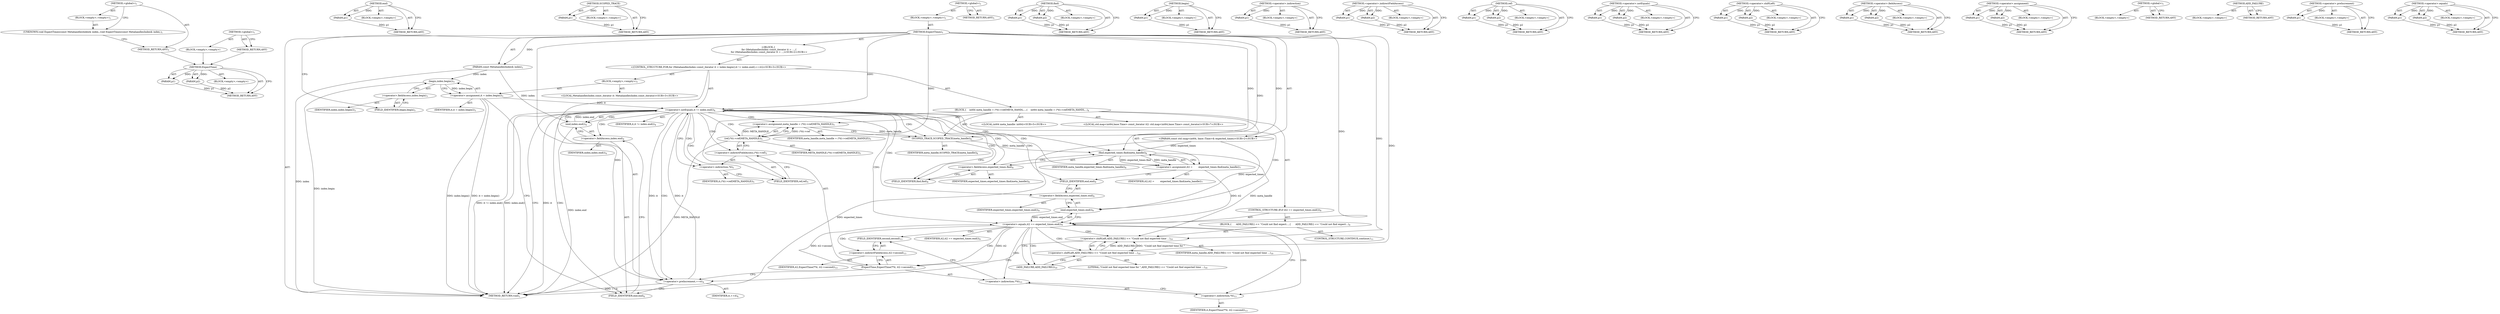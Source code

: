 digraph "&lt;global&gt;" {
vulnerable_160 [label=<(METHOD,ExpectTime)>];
vulnerable_161 [label=<(PARAM,p1)>];
vulnerable_162 [label=<(PARAM,p2)>];
vulnerable_163 [label=<(BLOCK,&lt;empty&gt;,&lt;empty&gt;)>];
vulnerable_164 [label=<(METHOD_RETURN,ANY)>];
vulnerable_116 [label=<(METHOD,end)>];
vulnerable_117 [label=<(PARAM,p1)>];
vulnerable_118 [label=<(BLOCK,&lt;empty&gt;,&lt;empty&gt;)>];
vulnerable_119 [label=<(METHOD_RETURN,ANY)>];
vulnerable_138 [label=<(METHOD,SCOPED_TRACE)>];
vulnerable_139 [label=<(PARAM,p1)>];
vulnerable_140 [label=<(BLOCK,&lt;empty&gt;,&lt;empty&gt;)>];
vulnerable_141 [label=<(METHOD_RETURN,ANY)>];
vulnerable_6 [label=<(METHOD,&lt;global&gt;)<SUB>1</SUB>>];
vulnerable_7 [label=<(BLOCK,&lt;empty&gt;,&lt;empty&gt;)<SUB>1</SUB>>];
vulnerable_8 [label=<(METHOD,ExpectTimes)<SUB>1</SUB>>];
vulnerable_9 [label=<(PARAM,const MetahandlesIndex&amp; index)<SUB>1</SUB>>];
vulnerable_10 [label="<(PARAM,const std::map&lt;int64, base::Time&gt;&amp; expected_times)<SUB>2</SUB>>"];
vulnerable_11 [label="<(BLOCK,{
  for (MetahandlesIndex::const_iterator it = ...,{
  for (MetahandlesIndex::const_iterator it = ...)<SUB>2</SUB>>"];
vulnerable_12 [label="<(CONTROL_STRUCTURE,FOR,for (MetahandlesIndex::const_iterator it = index.begin();it != index.end();++it))<SUB>3</SUB>>"];
vulnerable_13 [label=<(BLOCK,&lt;empty&gt;,&lt;empty&gt;)<SUB>3</SUB>>];
vulnerable_14 [label="<(LOCAL,MetahandlesIndex.const_iterator it: MetahandlesIndex.const_iterator)<SUB>3</SUB>>"];
vulnerable_15 [label=<(&lt;operator&gt;.assignment,it = index.begin())<SUB>3</SUB>>];
vulnerable_16 [label=<(IDENTIFIER,it,it = index.begin())<SUB>3</SUB>>];
vulnerable_17 [label=<(begin,index.begin())<SUB>3</SUB>>];
vulnerable_18 [label=<(&lt;operator&gt;.fieldAccess,index.begin)<SUB>3</SUB>>];
vulnerable_19 [label=<(IDENTIFIER,index,index.begin())<SUB>3</SUB>>];
vulnerable_20 [label=<(FIELD_IDENTIFIER,begin,begin)<SUB>3</SUB>>];
vulnerable_21 [label=<(&lt;operator&gt;.notEquals,it != index.end())<SUB>4</SUB>>];
vulnerable_22 [label=<(IDENTIFIER,it,it != index.end())<SUB>4</SUB>>];
vulnerable_23 [label=<(end,index.end())<SUB>4</SUB>>];
vulnerable_24 [label=<(&lt;operator&gt;.fieldAccess,index.end)<SUB>4</SUB>>];
vulnerable_25 [label=<(IDENTIFIER,index,index.end())<SUB>4</SUB>>];
vulnerable_26 [label=<(FIELD_IDENTIFIER,end,end)<SUB>4</SUB>>];
vulnerable_27 [label=<(&lt;operator&gt;.preIncrement,++it)<SUB>4</SUB>>];
vulnerable_28 [label=<(IDENTIFIER,it,++it)<SUB>4</SUB>>];
vulnerable_29 [label=<(BLOCK,{
    int64 meta_handle = (*it)-&gt;ref(META_HANDL...,{
    int64 meta_handle = (*it)-&gt;ref(META_HANDL...)<SUB>4</SUB>>];
vulnerable_30 [label="<(LOCAL,int64 meta_handle: int64)<SUB>5</SUB>>"];
vulnerable_31 [label=<(&lt;operator&gt;.assignment,meta_handle = (*it)-&gt;ref(META_HANDLE))<SUB>5</SUB>>];
vulnerable_32 [label=<(IDENTIFIER,meta_handle,meta_handle = (*it)-&gt;ref(META_HANDLE))<SUB>5</SUB>>];
vulnerable_33 [label=<(ref,(*it)-&gt;ref(META_HANDLE))<SUB>5</SUB>>];
vulnerable_34 [label=<(&lt;operator&gt;.indirectFieldAccess,(*it)-&gt;ref)<SUB>5</SUB>>];
vulnerable_35 [label=<(&lt;operator&gt;.indirection,*it)<SUB>5</SUB>>];
vulnerable_36 [label=<(IDENTIFIER,it,(*it)-&gt;ref(META_HANDLE))<SUB>5</SUB>>];
vulnerable_37 [label=<(FIELD_IDENTIFIER,ref,ref)<SUB>5</SUB>>];
vulnerable_38 [label=<(IDENTIFIER,META_HANDLE,(*it)-&gt;ref(META_HANDLE))<SUB>5</SUB>>];
vulnerable_39 [label=<(SCOPED_TRACE,SCOPED_TRACE(meta_handle))<SUB>6</SUB>>];
vulnerable_40 [label=<(IDENTIFIER,meta_handle,SCOPED_TRACE(meta_handle))<SUB>6</SUB>>];
vulnerable_41 [label="<(LOCAL,std.map&lt;int64,base.Time&gt;.const_iterator it2: std.map&lt;int64,base.Time&gt;.const_iterator)<SUB>7</SUB>>"];
vulnerable_42 [label=<(&lt;operator&gt;.assignment,it2 =
        expected_times.find(meta_handle))<SUB>7</SUB>>];
vulnerable_43 [label=<(IDENTIFIER,it2,it2 =
        expected_times.find(meta_handle))<SUB>7</SUB>>];
vulnerable_44 [label=<(find,expected_times.find(meta_handle))<SUB>8</SUB>>];
vulnerable_45 [label=<(&lt;operator&gt;.fieldAccess,expected_times.find)<SUB>8</SUB>>];
vulnerable_46 [label=<(IDENTIFIER,expected_times,expected_times.find(meta_handle))<SUB>8</SUB>>];
vulnerable_47 [label=<(FIELD_IDENTIFIER,find,find)<SUB>8</SUB>>];
vulnerable_48 [label=<(IDENTIFIER,meta_handle,expected_times.find(meta_handle))<SUB>8</SUB>>];
vulnerable_49 [label=<(CONTROL_STRUCTURE,IF,if (it2 == expected_times.end()))<SUB>9</SUB>>];
vulnerable_50 [label=<(&lt;operator&gt;.equals,it2 == expected_times.end())<SUB>9</SUB>>];
vulnerable_51 [label=<(IDENTIFIER,it2,it2 == expected_times.end())<SUB>9</SUB>>];
vulnerable_52 [label=<(end,expected_times.end())<SUB>9</SUB>>];
vulnerable_53 [label=<(&lt;operator&gt;.fieldAccess,expected_times.end)<SUB>9</SUB>>];
vulnerable_54 [label=<(IDENTIFIER,expected_times,expected_times.end())<SUB>9</SUB>>];
vulnerable_55 [label=<(FIELD_IDENTIFIER,end,end)<SUB>9</SUB>>];
vulnerable_56 [label=<(BLOCK,{
      ADD_FAILURE() &lt;&lt; &quot;Could not find expect...,{
      ADD_FAILURE() &lt;&lt; &quot;Could not find expect...)<SUB>9</SUB>>];
vulnerable_57 [label=<(&lt;operator&gt;.shiftLeft,ADD_FAILURE() &lt;&lt; &quot;Could not find expected time ...)<SUB>10</SUB>>];
vulnerable_58 [label=<(&lt;operator&gt;.shiftLeft,ADD_FAILURE() &lt;&lt; &quot;Could not find expected time ...)<SUB>10</SUB>>];
vulnerable_59 [label=<(ADD_FAILURE,ADD_FAILURE())<SUB>10</SUB>>];
vulnerable_60 [label=<(LITERAL,&quot;Could not find expected time for &quot;,ADD_FAILURE() &lt;&lt; &quot;Could not find expected time ...)<SUB>10</SUB>>];
vulnerable_61 [label=<(IDENTIFIER,meta_handle,ADD_FAILURE() &lt;&lt; &quot;Could not find expected time ...)<SUB>10</SUB>>];
vulnerable_62 [label=<(CONTROL_STRUCTURE,CONTINUE,continue;)<SUB>11</SUB>>];
vulnerable_63 [label=<(ExpectTime,ExpectTime(**it, it2-&gt;second))<SUB>13</SUB>>];
vulnerable_64 [label=<(&lt;operator&gt;.indirection,**it)<SUB>13</SUB>>];
vulnerable_65 [label=<(&lt;operator&gt;.indirection,*it)<SUB>13</SUB>>];
vulnerable_66 [label=<(IDENTIFIER,it,ExpectTime(**it, it2-&gt;second))<SUB>13</SUB>>];
vulnerable_67 [label=<(&lt;operator&gt;.indirectFieldAccess,it2-&gt;second)<SUB>13</SUB>>];
vulnerable_68 [label=<(IDENTIFIER,it2,ExpectTime(**it, it2-&gt;second))<SUB>13</SUB>>];
vulnerable_69 [label=<(FIELD_IDENTIFIER,second,second)<SUB>13</SUB>>];
vulnerable_70 [label=<(METHOD_RETURN,void)<SUB>1</SUB>>];
vulnerable_72 [label=<(METHOD_RETURN,ANY)<SUB>1</SUB>>];
vulnerable_142 [label=<(METHOD,find)>];
vulnerable_143 [label=<(PARAM,p1)>];
vulnerable_144 [label=<(PARAM,p2)>];
vulnerable_145 [label=<(BLOCK,&lt;empty&gt;,&lt;empty&gt;)>];
vulnerable_146 [label=<(METHOD_RETURN,ANY)>];
vulnerable_102 [label=<(METHOD,begin)>];
vulnerable_103 [label=<(PARAM,p1)>];
vulnerable_104 [label=<(BLOCK,&lt;empty&gt;,&lt;empty&gt;)>];
vulnerable_105 [label=<(METHOD_RETURN,ANY)>];
vulnerable_134 [label=<(METHOD,&lt;operator&gt;.indirection)>];
vulnerable_135 [label=<(PARAM,p1)>];
vulnerable_136 [label=<(BLOCK,&lt;empty&gt;,&lt;empty&gt;)>];
vulnerable_137 [label=<(METHOD_RETURN,ANY)>];
vulnerable_129 [label=<(METHOD,&lt;operator&gt;.indirectFieldAccess)>];
vulnerable_130 [label=<(PARAM,p1)>];
vulnerable_131 [label=<(PARAM,p2)>];
vulnerable_132 [label=<(BLOCK,&lt;empty&gt;,&lt;empty&gt;)>];
vulnerable_133 [label=<(METHOD_RETURN,ANY)>];
vulnerable_124 [label=<(METHOD,ref)>];
vulnerable_125 [label=<(PARAM,p1)>];
vulnerable_126 [label=<(PARAM,p2)>];
vulnerable_127 [label=<(BLOCK,&lt;empty&gt;,&lt;empty&gt;)>];
vulnerable_128 [label=<(METHOD_RETURN,ANY)>];
vulnerable_111 [label=<(METHOD,&lt;operator&gt;.notEquals)>];
vulnerable_112 [label=<(PARAM,p1)>];
vulnerable_113 [label=<(PARAM,p2)>];
vulnerable_114 [label=<(BLOCK,&lt;empty&gt;,&lt;empty&gt;)>];
vulnerable_115 [label=<(METHOD_RETURN,ANY)>];
vulnerable_152 [label=<(METHOD,&lt;operator&gt;.shiftLeft)>];
vulnerable_153 [label=<(PARAM,p1)>];
vulnerable_154 [label=<(PARAM,p2)>];
vulnerable_155 [label=<(BLOCK,&lt;empty&gt;,&lt;empty&gt;)>];
vulnerable_156 [label=<(METHOD_RETURN,ANY)>];
vulnerable_106 [label=<(METHOD,&lt;operator&gt;.fieldAccess)>];
vulnerable_107 [label=<(PARAM,p1)>];
vulnerable_108 [label=<(PARAM,p2)>];
vulnerable_109 [label=<(BLOCK,&lt;empty&gt;,&lt;empty&gt;)>];
vulnerable_110 [label=<(METHOD_RETURN,ANY)>];
vulnerable_97 [label=<(METHOD,&lt;operator&gt;.assignment)>];
vulnerable_98 [label=<(PARAM,p1)>];
vulnerable_99 [label=<(PARAM,p2)>];
vulnerable_100 [label=<(BLOCK,&lt;empty&gt;,&lt;empty&gt;)>];
vulnerable_101 [label=<(METHOD_RETURN,ANY)>];
vulnerable_91 [label=<(METHOD,&lt;global&gt;)<SUB>1</SUB>>];
vulnerable_92 [label=<(BLOCK,&lt;empty&gt;,&lt;empty&gt;)>];
vulnerable_93 [label=<(METHOD_RETURN,ANY)>];
vulnerable_157 [label=<(METHOD,ADD_FAILURE)>];
vulnerable_158 [label=<(BLOCK,&lt;empty&gt;,&lt;empty&gt;)>];
vulnerable_159 [label=<(METHOD_RETURN,ANY)>];
vulnerable_120 [label=<(METHOD,&lt;operator&gt;.preIncrement)>];
vulnerable_121 [label=<(PARAM,p1)>];
vulnerable_122 [label=<(BLOCK,&lt;empty&gt;,&lt;empty&gt;)>];
vulnerable_123 [label=<(METHOD_RETURN,ANY)>];
vulnerable_147 [label=<(METHOD,&lt;operator&gt;.equals)>];
vulnerable_148 [label=<(PARAM,p1)>];
vulnerable_149 [label=<(PARAM,p2)>];
vulnerable_150 [label=<(BLOCK,&lt;empty&gt;,&lt;empty&gt;)>];
vulnerable_151 [label=<(METHOD_RETURN,ANY)>];
fixed_6 [label=<(METHOD,&lt;global&gt;)<SUB>1</SUB>>];
fixed_7 [label=<(BLOCK,&lt;empty&gt;,&lt;empty&gt;)<SUB>1</SUB>>];
fixed_8 [label=<(UNKNOWN,void ExpectTimes(const MetahandlesIndex&amp; index,,void ExpectTimes(const MetahandlesIndex&amp; index,)<SUB>1</SUB>>];
fixed_9 [label=<(METHOD_RETURN,ANY)<SUB>1</SUB>>];
fixed_14 [label=<(METHOD,&lt;global&gt;)<SUB>1</SUB>>];
fixed_15 [label=<(BLOCK,&lt;empty&gt;,&lt;empty&gt;)>];
fixed_16 [label=<(METHOD_RETURN,ANY)>];
vulnerable_160 -> vulnerable_161  [key=0, label="AST: "];
vulnerable_160 -> vulnerable_161  [key=1, label="DDG: "];
vulnerable_160 -> vulnerable_163  [key=0, label="AST: "];
vulnerable_160 -> vulnerable_162  [key=0, label="AST: "];
vulnerable_160 -> vulnerable_162  [key=1, label="DDG: "];
vulnerable_160 -> vulnerable_164  [key=0, label="AST: "];
vulnerable_160 -> vulnerable_164  [key=1, label="CFG: "];
vulnerable_161 -> vulnerable_164  [key=0, label="DDG: p1"];
vulnerable_162 -> vulnerable_164  [key=0, label="DDG: p2"];
vulnerable_116 -> vulnerable_117  [key=0, label="AST: "];
vulnerable_116 -> vulnerable_117  [key=1, label="DDG: "];
vulnerable_116 -> vulnerable_118  [key=0, label="AST: "];
vulnerable_116 -> vulnerable_119  [key=0, label="AST: "];
vulnerable_116 -> vulnerable_119  [key=1, label="CFG: "];
vulnerable_117 -> vulnerable_119  [key=0, label="DDG: p1"];
vulnerable_138 -> vulnerable_139  [key=0, label="AST: "];
vulnerable_138 -> vulnerable_139  [key=1, label="DDG: "];
vulnerable_138 -> vulnerable_140  [key=0, label="AST: "];
vulnerable_138 -> vulnerable_141  [key=0, label="AST: "];
vulnerable_138 -> vulnerable_141  [key=1, label="CFG: "];
vulnerable_139 -> vulnerable_141  [key=0, label="DDG: p1"];
vulnerable_6 -> vulnerable_7  [key=0, label="AST: "];
vulnerable_6 -> vulnerable_72  [key=0, label="AST: "];
vulnerable_6 -> vulnerable_72  [key=1, label="CFG: "];
vulnerable_7 -> vulnerable_8  [key=0, label="AST: "];
vulnerable_8 -> vulnerable_9  [key=0, label="AST: "];
vulnerable_8 -> vulnerable_9  [key=1, label="DDG: "];
vulnerable_8 -> vulnerable_10  [key=0, label="AST: "];
vulnerable_8 -> vulnerable_10  [key=1, label="DDG: "];
vulnerable_8 -> vulnerable_11  [key=0, label="AST: "];
vulnerable_8 -> vulnerable_70  [key=0, label="AST: "];
vulnerable_8 -> vulnerable_20  [key=0, label="CFG: "];
vulnerable_8 -> vulnerable_21  [key=0, label="DDG: "];
vulnerable_8 -> vulnerable_27  [key=0, label="DDG: "];
vulnerable_8 -> vulnerable_39  [key=0, label="DDG: "];
vulnerable_8 -> vulnerable_33  [key=0, label="DDG: "];
vulnerable_8 -> vulnerable_44  [key=0, label="DDG: "];
vulnerable_8 -> vulnerable_50  [key=0, label="DDG: "];
vulnerable_8 -> vulnerable_57  [key=0, label="DDG: "];
vulnerable_8 -> vulnerable_58  [key=0, label="DDG: "];
vulnerable_9 -> vulnerable_70  [key=0, label="DDG: index"];
vulnerable_9 -> vulnerable_23  [key=0, label="DDG: index"];
vulnerable_9 -> vulnerable_17  [key=0, label="DDG: index"];
vulnerable_10 -> vulnerable_70  [key=0, label="DDG: expected_times"];
vulnerable_10 -> vulnerable_44  [key=0, label="DDG: expected_times"];
vulnerable_10 -> vulnerable_52  [key=0, label="DDG: expected_times"];
vulnerable_11 -> vulnerable_12  [key=0, label="AST: "];
vulnerable_12 -> vulnerable_13  [key=0, label="AST: "];
vulnerable_12 -> vulnerable_21  [key=0, label="AST: "];
vulnerable_12 -> vulnerable_27  [key=0, label="AST: "];
vulnerable_12 -> vulnerable_29  [key=0, label="AST: "];
vulnerable_13 -> vulnerable_14  [key=0, label="AST: "];
vulnerable_13 -> vulnerable_15  [key=0, label="AST: "];
vulnerable_15 -> vulnerable_16  [key=0, label="AST: "];
vulnerable_15 -> vulnerable_17  [key=0, label="AST: "];
vulnerable_15 -> vulnerable_26  [key=0, label="CFG: "];
vulnerable_15 -> vulnerable_70  [key=0, label="DDG: index.begin()"];
vulnerable_15 -> vulnerable_70  [key=1, label="DDG: it = index.begin()"];
vulnerable_15 -> vulnerable_21  [key=0, label="DDG: it"];
vulnerable_17 -> vulnerable_18  [key=0, label="AST: "];
vulnerable_17 -> vulnerable_15  [key=0, label="CFG: "];
vulnerable_17 -> vulnerable_15  [key=1, label="DDG: index.begin"];
vulnerable_17 -> vulnerable_70  [key=0, label="DDG: index.begin"];
vulnerable_18 -> vulnerable_19  [key=0, label="AST: "];
vulnerable_18 -> vulnerable_20  [key=0, label="AST: "];
vulnerable_18 -> vulnerable_17  [key=0, label="CFG: "];
vulnerable_20 -> vulnerable_18  [key=0, label="CFG: "];
vulnerable_21 -> vulnerable_22  [key=0, label="AST: "];
vulnerable_21 -> vulnerable_23  [key=0, label="AST: "];
vulnerable_21 -> vulnerable_23  [key=1, label="CDG: "];
vulnerable_21 -> vulnerable_70  [key=0, label="CFG: "];
vulnerable_21 -> vulnerable_70  [key=1, label="DDG: it"];
vulnerable_21 -> vulnerable_70  [key=2, label="DDG: index.end()"];
vulnerable_21 -> vulnerable_70  [key=3, label="DDG: it != index.end()"];
vulnerable_21 -> vulnerable_35  [key=0, label="CFG: "];
vulnerable_21 -> vulnerable_35  [key=1, label="CDG: "];
vulnerable_21 -> vulnerable_27  [key=0, label="DDG: it"];
vulnerable_21 -> vulnerable_27  [key=1, label="CDG: "];
vulnerable_21 -> vulnerable_24  [key=0, label="CDG: "];
vulnerable_21 -> vulnerable_47  [key=0, label="CDG: "];
vulnerable_21 -> vulnerable_34  [key=0, label="CDG: "];
vulnerable_21 -> vulnerable_21  [key=0, label="CDG: "];
vulnerable_21 -> vulnerable_33  [key=0, label="CDG: "];
vulnerable_21 -> vulnerable_26  [key=0, label="CDG: "];
vulnerable_21 -> vulnerable_42  [key=0, label="CDG: "];
vulnerable_21 -> vulnerable_52  [key=0, label="CDG: "];
vulnerable_21 -> vulnerable_37  [key=0, label="CDG: "];
vulnerable_21 -> vulnerable_53  [key=0, label="CDG: "];
vulnerable_21 -> vulnerable_45  [key=0, label="CDG: "];
vulnerable_21 -> vulnerable_50  [key=0, label="CDG: "];
vulnerable_21 -> vulnerable_44  [key=0, label="CDG: "];
vulnerable_21 -> vulnerable_55  [key=0, label="CDG: "];
vulnerable_21 -> vulnerable_39  [key=0, label="CDG: "];
vulnerable_21 -> vulnerable_31  [key=0, label="CDG: "];
vulnerable_23 -> vulnerable_24  [key=0, label="AST: "];
vulnerable_23 -> vulnerable_21  [key=0, label="CFG: "];
vulnerable_23 -> vulnerable_21  [key=1, label="DDG: index.end"];
vulnerable_23 -> vulnerable_70  [key=0, label="DDG: index.end"];
vulnerable_24 -> vulnerable_25  [key=0, label="AST: "];
vulnerable_24 -> vulnerable_26  [key=0, label="AST: "];
vulnerable_24 -> vulnerable_23  [key=0, label="CFG: "];
vulnerable_26 -> vulnerable_24  [key=0, label="CFG: "];
vulnerable_27 -> vulnerable_28  [key=0, label="AST: "];
vulnerable_27 -> vulnerable_26  [key=0, label="CFG: "];
vulnerable_27 -> vulnerable_70  [key=0, label="DDG: ++it"];
vulnerable_27 -> vulnerable_21  [key=0, label="DDG: it"];
vulnerable_29 -> vulnerable_30  [key=0, label="AST: "];
vulnerable_29 -> vulnerable_31  [key=0, label="AST: "];
vulnerable_29 -> vulnerable_39  [key=0, label="AST: "];
vulnerable_29 -> vulnerable_41  [key=0, label="AST: "];
vulnerable_29 -> vulnerable_42  [key=0, label="AST: "];
vulnerable_29 -> vulnerable_49  [key=0, label="AST: "];
vulnerable_29 -> vulnerable_63  [key=0, label="AST: "];
vulnerable_31 -> vulnerable_32  [key=0, label="AST: "];
vulnerable_31 -> vulnerable_33  [key=0, label="AST: "];
vulnerable_31 -> vulnerable_39  [key=0, label="CFG: "];
vulnerable_31 -> vulnerable_39  [key=1, label="DDG: meta_handle"];
vulnerable_33 -> vulnerable_34  [key=0, label="AST: "];
vulnerable_33 -> vulnerable_38  [key=0, label="AST: "];
vulnerable_33 -> vulnerable_31  [key=0, label="CFG: "];
vulnerable_33 -> vulnerable_31  [key=1, label="DDG: (*it)-&gt;ref"];
vulnerable_33 -> vulnerable_31  [key=2, label="DDG: META_HANDLE"];
vulnerable_33 -> vulnerable_70  [key=0, label="DDG: META_HANDLE"];
vulnerable_34 -> vulnerable_35  [key=0, label="AST: "];
vulnerable_34 -> vulnerable_37  [key=0, label="AST: "];
vulnerable_34 -> vulnerable_33  [key=0, label="CFG: "];
vulnerable_35 -> vulnerable_36  [key=0, label="AST: "];
vulnerable_35 -> vulnerable_37  [key=0, label="CFG: "];
vulnerable_37 -> vulnerable_34  [key=0, label="CFG: "];
vulnerable_39 -> vulnerable_40  [key=0, label="AST: "];
vulnerable_39 -> vulnerable_47  [key=0, label="CFG: "];
vulnerable_39 -> vulnerable_44  [key=0, label="DDG: meta_handle"];
vulnerable_42 -> vulnerable_43  [key=0, label="AST: "];
vulnerable_42 -> vulnerable_44  [key=0, label="AST: "];
vulnerable_42 -> vulnerable_55  [key=0, label="CFG: "];
vulnerable_42 -> vulnerable_50  [key=0, label="DDG: it2"];
vulnerable_44 -> vulnerable_45  [key=0, label="AST: "];
vulnerable_44 -> vulnerable_48  [key=0, label="AST: "];
vulnerable_44 -> vulnerable_42  [key=0, label="CFG: "];
vulnerable_44 -> vulnerable_42  [key=1, label="DDG: expected_times.find"];
vulnerable_44 -> vulnerable_42  [key=2, label="DDG: meta_handle"];
vulnerable_44 -> vulnerable_57  [key=0, label="DDG: meta_handle"];
vulnerable_45 -> vulnerable_46  [key=0, label="AST: "];
vulnerable_45 -> vulnerable_47  [key=0, label="AST: "];
vulnerable_45 -> vulnerable_44  [key=0, label="CFG: "];
vulnerable_47 -> vulnerable_45  [key=0, label="CFG: "];
vulnerable_49 -> vulnerable_50  [key=0, label="AST: "];
vulnerable_49 -> vulnerable_56  [key=0, label="AST: "];
vulnerable_50 -> vulnerable_51  [key=0, label="AST: "];
vulnerable_50 -> vulnerable_52  [key=0, label="AST: "];
vulnerable_50 -> vulnerable_59  [key=0, label="CFG: "];
vulnerable_50 -> vulnerable_59  [key=1, label="CDG: "];
vulnerable_50 -> vulnerable_65  [key=0, label="CFG: "];
vulnerable_50 -> vulnerable_65  [key=1, label="CDG: "];
vulnerable_50 -> vulnerable_63  [key=0, label="DDG: it2"];
vulnerable_50 -> vulnerable_63  [key=1, label="CDG: "];
vulnerable_50 -> vulnerable_58  [key=0, label="CDG: "];
vulnerable_50 -> vulnerable_64  [key=0, label="CDG: "];
vulnerable_50 -> vulnerable_57  [key=0, label="CDG: "];
vulnerable_50 -> vulnerable_69  [key=0, label="CDG: "];
vulnerable_50 -> vulnerable_67  [key=0, label="CDG: "];
vulnerable_52 -> vulnerable_53  [key=0, label="AST: "];
vulnerable_52 -> vulnerable_50  [key=0, label="CFG: "];
vulnerable_52 -> vulnerable_50  [key=1, label="DDG: expected_times.end"];
vulnerable_53 -> vulnerable_54  [key=0, label="AST: "];
vulnerable_53 -> vulnerable_55  [key=0, label="AST: "];
vulnerable_53 -> vulnerable_52  [key=0, label="CFG: "];
vulnerable_55 -> vulnerable_53  [key=0, label="CFG: "];
vulnerable_56 -> vulnerable_57  [key=0, label="AST: "];
vulnerable_56 -> vulnerable_62  [key=0, label="AST: "];
vulnerable_57 -> vulnerable_58  [key=0, label="AST: "];
vulnerable_57 -> vulnerable_61  [key=0, label="AST: "];
vulnerable_57 -> vulnerable_27  [key=0, label="CFG: "];
vulnerable_58 -> vulnerable_59  [key=0, label="AST: "];
vulnerable_58 -> vulnerable_60  [key=0, label="AST: "];
vulnerable_58 -> vulnerable_57  [key=0, label="CFG: "];
vulnerable_58 -> vulnerable_57  [key=1, label="DDG: ADD_FAILURE()"];
vulnerable_58 -> vulnerable_57  [key=2, label="DDG: &quot;Could not find expected time for &quot;"];
vulnerable_59 -> vulnerable_58  [key=0, label="CFG: "];
vulnerable_63 -> vulnerable_64  [key=0, label="AST: "];
vulnerable_63 -> vulnerable_67  [key=0, label="AST: "];
vulnerable_63 -> vulnerable_27  [key=0, label="CFG: "];
vulnerable_63 -> vulnerable_50  [key=0, label="DDG: it2-&gt;second"];
vulnerable_64 -> vulnerable_65  [key=0, label="AST: "];
vulnerable_64 -> vulnerable_69  [key=0, label="CFG: "];
vulnerable_65 -> vulnerable_66  [key=0, label="AST: "];
vulnerable_65 -> vulnerable_64  [key=0, label="CFG: "];
vulnerable_67 -> vulnerable_68  [key=0, label="AST: "];
vulnerable_67 -> vulnerable_69  [key=0, label="AST: "];
vulnerable_67 -> vulnerable_63  [key=0, label="CFG: "];
vulnerable_69 -> vulnerable_67  [key=0, label="CFG: "];
vulnerable_142 -> vulnerable_143  [key=0, label="AST: "];
vulnerable_142 -> vulnerable_143  [key=1, label="DDG: "];
vulnerable_142 -> vulnerable_145  [key=0, label="AST: "];
vulnerable_142 -> vulnerable_144  [key=0, label="AST: "];
vulnerable_142 -> vulnerable_144  [key=1, label="DDG: "];
vulnerable_142 -> vulnerable_146  [key=0, label="AST: "];
vulnerable_142 -> vulnerable_146  [key=1, label="CFG: "];
vulnerable_143 -> vulnerable_146  [key=0, label="DDG: p1"];
vulnerable_144 -> vulnerable_146  [key=0, label="DDG: p2"];
vulnerable_102 -> vulnerable_103  [key=0, label="AST: "];
vulnerable_102 -> vulnerable_103  [key=1, label="DDG: "];
vulnerable_102 -> vulnerable_104  [key=0, label="AST: "];
vulnerable_102 -> vulnerable_105  [key=0, label="AST: "];
vulnerable_102 -> vulnerable_105  [key=1, label="CFG: "];
vulnerable_103 -> vulnerable_105  [key=0, label="DDG: p1"];
vulnerable_134 -> vulnerable_135  [key=0, label="AST: "];
vulnerable_134 -> vulnerable_135  [key=1, label="DDG: "];
vulnerable_134 -> vulnerable_136  [key=0, label="AST: "];
vulnerable_134 -> vulnerable_137  [key=0, label="AST: "];
vulnerable_134 -> vulnerable_137  [key=1, label="CFG: "];
vulnerable_135 -> vulnerable_137  [key=0, label="DDG: p1"];
vulnerable_129 -> vulnerable_130  [key=0, label="AST: "];
vulnerable_129 -> vulnerable_130  [key=1, label="DDG: "];
vulnerable_129 -> vulnerable_132  [key=0, label="AST: "];
vulnerable_129 -> vulnerable_131  [key=0, label="AST: "];
vulnerable_129 -> vulnerable_131  [key=1, label="DDG: "];
vulnerable_129 -> vulnerable_133  [key=0, label="AST: "];
vulnerable_129 -> vulnerable_133  [key=1, label="CFG: "];
vulnerable_130 -> vulnerable_133  [key=0, label="DDG: p1"];
vulnerable_131 -> vulnerable_133  [key=0, label="DDG: p2"];
vulnerable_124 -> vulnerable_125  [key=0, label="AST: "];
vulnerable_124 -> vulnerable_125  [key=1, label="DDG: "];
vulnerable_124 -> vulnerable_127  [key=0, label="AST: "];
vulnerable_124 -> vulnerable_126  [key=0, label="AST: "];
vulnerable_124 -> vulnerable_126  [key=1, label="DDG: "];
vulnerable_124 -> vulnerable_128  [key=0, label="AST: "];
vulnerable_124 -> vulnerable_128  [key=1, label="CFG: "];
vulnerable_125 -> vulnerable_128  [key=0, label="DDG: p1"];
vulnerable_126 -> vulnerable_128  [key=0, label="DDG: p2"];
vulnerable_111 -> vulnerable_112  [key=0, label="AST: "];
vulnerable_111 -> vulnerable_112  [key=1, label="DDG: "];
vulnerable_111 -> vulnerable_114  [key=0, label="AST: "];
vulnerable_111 -> vulnerable_113  [key=0, label="AST: "];
vulnerable_111 -> vulnerable_113  [key=1, label="DDG: "];
vulnerable_111 -> vulnerable_115  [key=0, label="AST: "];
vulnerable_111 -> vulnerable_115  [key=1, label="CFG: "];
vulnerable_112 -> vulnerable_115  [key=0, label="DDG: p1"];
vulnerable_113 -> vulnerable_115  [key=0, label="DDG: p2"];
vulnerable_152 -> vulnerable_153  [key=0, label="AST: "];
vulnerable_152 -> vulnerable_153  [key=1, label="DDG: "];
vulnerable_152 -> vulnerable_155  [key=0, label="AST: "];
vulnerable_152 -> vulnerable_154  [key=0, label="AST: "];
vulnerable_152 -> vulnerable_154  [key=1, label="DDG: "];
vulnerable_152 -> vulnerable_156  [key=0, label="AST: "];
vulnerable_152 -> vulnerable_156  [key=1, label="CFG: "];
vulnerable_153 -> vulnerable_156  [key=0, label="DDG: p1"];
vulnerable_154 -> vulnerable_156  [key=0, label="DDG: p2"];
vulnerable_106 -> vulnerable_107  [key=0, label="AST: "];
vulnerable_106 -> vulnerable_107  [key=1, label="DDG: "];
vulnerable_106 -> vulnerable_109  [key=0, label="AST: "];
vulnerable_106 -> vulnerable_108  [key=0, label="AST: "];
vulnerable_106 -> vulnerable_108  [key=1, label="DDG: "];
vulnerable_106 -> vulnerable_110  [key=0, label="AST: "];
vulnerable_106 -> vulnerable_110  [key=1, label="CFG: "];
vulnerable_107 -> vulnerable_110  [key=0, label="DDG: p1"];
vulnerable_108 -> vulnerable_110  [key=0, label="DDG: p2"];
vulnerable_97 -> vulnerable_98  [key=0, label="AST: "];
vulnerable_97 -> vulnerable_98  [key=1, label="DDG: "];
vulnerable_97 -> vulnerable_100  [key=0, label="AST: "];
vulnerable_97 -> vulnerable_99  [key=0, label="AST: "];
vulnerable_97 -> vulnerable_99  [key=1, label="DDG: "];
vulnerable_97 -> vulnerable_101  [key=0, label="AST: "];
vulnerable_97 -> vulnerable_101  [key=1, label="CFG: "];
vulnerable_98 -> vulnerable_101  [key=0, label="DDG: p1"];
vulnerable_99 -> vulnerable_101  [key=0, label="DDG: p2"];
vulnerable_91 -> vulnerable_92  [key=0, label="AST: "];
vulnerable_91 -> vulnerable_93  [key=0, label="AST: "];
vulnerable_91 -> vulnerable_93  [key=1, label="CFG: "];
vulnerable_157 -> vulnerable_158  [key=0, label="AST: "];
vulnerable_157 -> vulnerable_159  [key=0, label="AST: "];
vulnerable_157 -> vulnerable_159  [key=1, label="CFG: "];
vulnerable_120 -> vulnerable_121  [key=0, label="AST: "];
vulnerable_120 -> vulnerable_121  [key=1, label="DDG: "];
vulnerable_120 -> vulnerable_122  [key=0, label="AST: "];
vulnerable_120 -> vulnerable_123  [key=0, label="AST: "];
vulnerable_120 -> vulnerable_123  [key=1, label="CFG: "];
vulnerable_121 -> vulnerable_123  [key=0, label="DDG: p1"];
vulnerable_147 -> vulnerable_148  [key=0, label="AST: "];
vulnerable_147 -> vulnerable_148  [key=1, label="DDG: "];
vulnerable_147 -> vulnerable_150  [key=0, label="AST: "];
vulnerable_147 -> vulnerable_149  [key=0, label="AST: "];
vulnerable_147 -> vulnerable_149  [key=1, label="DDG: "];
vulnerable_147 -> vulnerable_151  [key=0, label="AST: "];
vulnerable_147 -> vulnerable_151  [key=1, label="CFG: "];
vulnerable_148 -> vulnerable_151  [key=0, label="DDG: p1"];
vulnerable_149 -> vulnerable_151  [key=0, label="DDG: p2"];
fixed_6 -> fixed_7  [key=0, label="AST: "];
fixed_6 -> fixed_9  [key=0, label="AST: "];
fixed_6 -> fixed_8  [key=0, label="CFG: "];
fixed_7 -> fixed_8  [key=0, label="AST: "];
fixed_8 -> fixed_9  [key=0, label="CFG: "];
fixed_9 -> vulnerable_160  [key=0];
fixed_14 -> fixed_15  [key=0, label="AST: "];
fixed_14 -> fixed_16  [key=0, label="AST: "];
fixed_14 -> fixed_16  [key=1, label="CFG: "];
fixed_15 -> vulnerable_160  [key=0];
fixed_16 -> vulnerable_160  [key=0];
}
